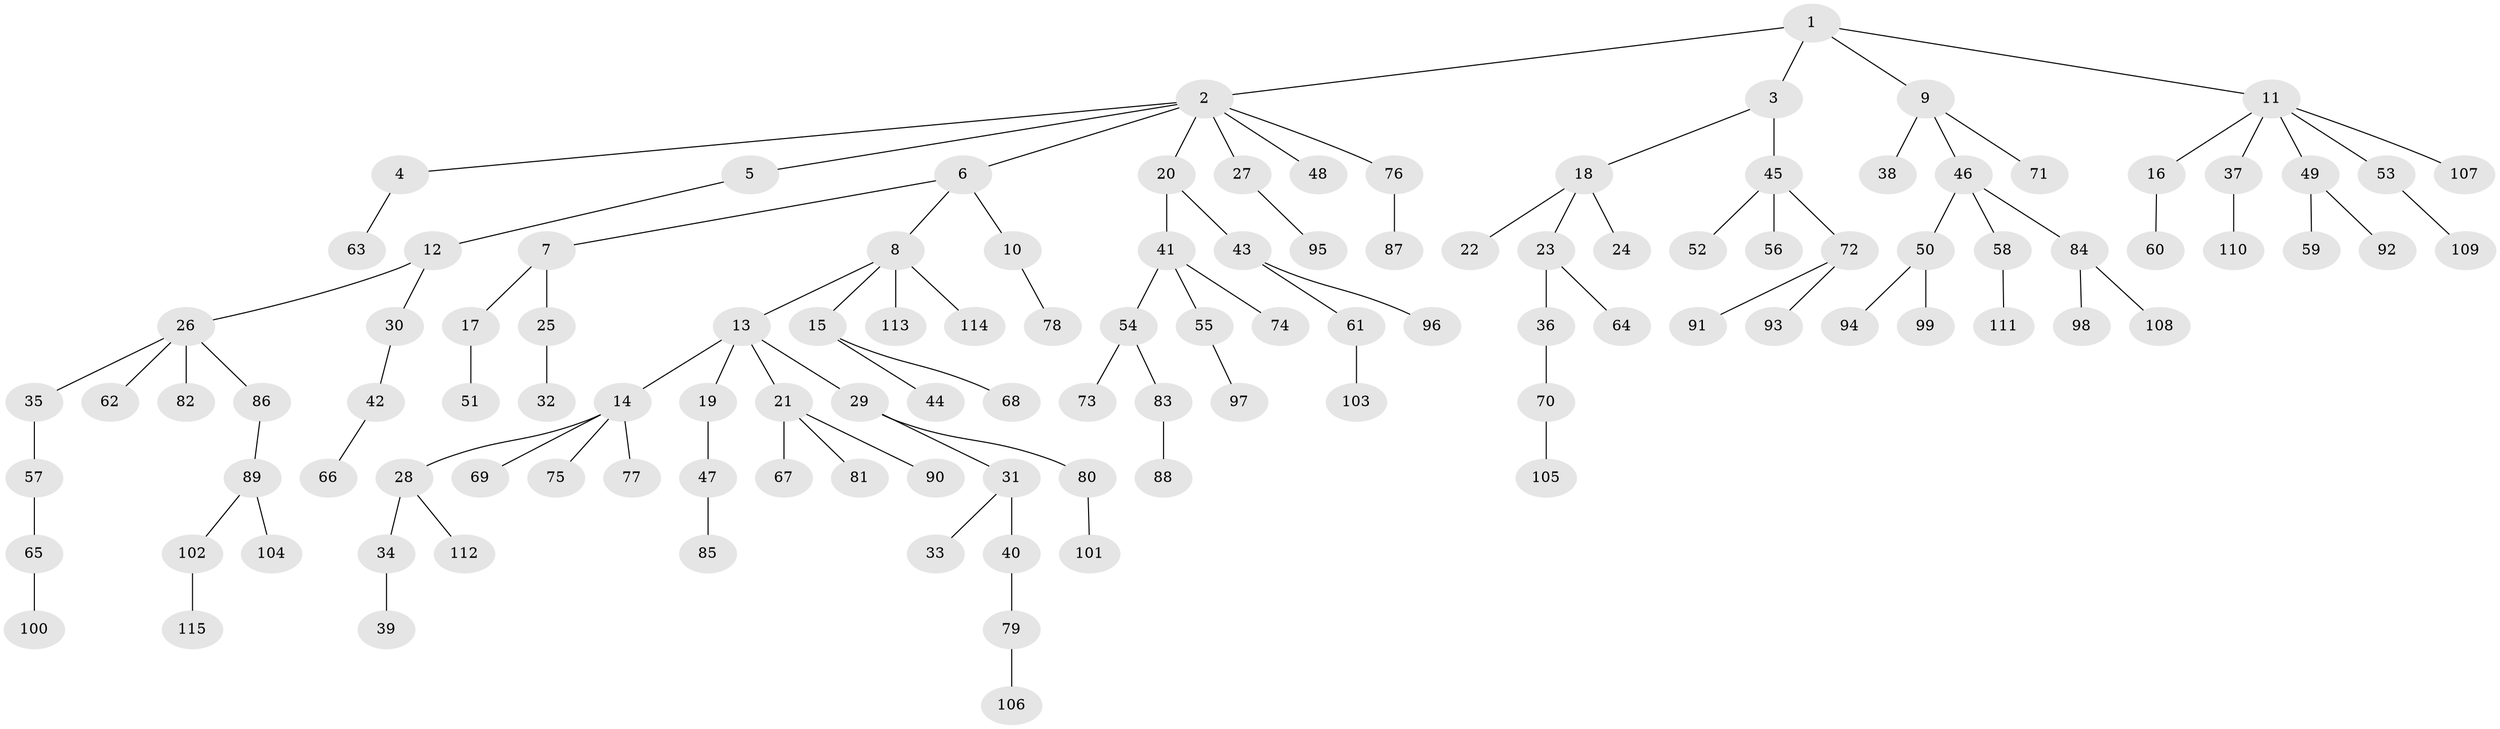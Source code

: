 // Generated by graph-tools (version 1.1) at 2025/02/03/09/25 03:02:24]
// undirected, 115 vertices, 114 edges
graph export_dot {
graph [start="1"]
  node [color=gray90,style=filled];
  1;
  2;
  3;
  4;
  5;
  6;
  7;
  8;
  9;
  10;
  11;
  12;
  13;
  14;
  15;
  16;
  17;
  18;
  19;
  20;
  21;
  22;
  23;
  24;
  25;
  26;
  27;
  28;
  29;
  30;
  31;
  32;
  33;
  34;
  35;
  36;
  37;
  38;
  39;
  40;
  41;
  42;
  43;
  44;
  45;
  46;
  47;
  48;
  49;
  50;
  51;
  52;
  53;
  54;
  55;
  56;
  57;
  58;
  59;
  60;
  61;
  62;
  63;
  64;
  65;
  66;
  67;
  68;
  69;
  70;
  71;
  72;
  73;
  74;
  75;
  76;
  77;
  78;
  79;
  80;
  81;
  82;
  83;
  84;
  85;
  86;
  87;
  88;
  89;
  90;
  91;
  92;
  93;
  94;
  95;
  96;
  97;
  98;
  99;
  100;
  101;
  102;
  103;
  104;
  105;
  106;
  107;
  108;
  109;
  110;
  111;
  112;
  113;
  114;
  115;
  1 -- 2;
  1 -- 3;
  1 -- 9;
  1 -- 11;
  2 -- 4;
  2 -- 5;
  2 -- 6;
  2 -- 20;
  2 -- 27;
  2 -- 48;
  2 -- 76;
  3 -- 18;
  3 -- 45;
  4 -- 63;
  5 -- 12;
  6 -- 7;
  6 -- 8;
  6 -- 10;
  7 -- 17;
  7 -- 25;
  8 -- 13;
  8 -- 15;
  8 -- 113;
  8 -- 114;
  9 -- 38;
  9 -- 46;
  9 -- 71;
  10 -- 78;
  11 -- 16;
  11 -- 37;
  11 -- 49;
  11 -- 53;
  11 -- 107;
  12 -- 26;
  12 -- 30;
  13 -- 14;
  13 -- 19;
  13 -- 21;
  13 -- 29;
  14 -- 28;
  14 -- 69;
  14 -- 75;
  14 -- 77;
  15 -- 44;
  15 -- 68;
  16 -- 60;
  17 -- 51;
  18 -- 22;
  18 -- 23;
  18 -- 24;
  19 -- 47;
  20 -- 41;
  20 -- 43;
  21 -- 67;
  21 -- 81;
  21 -- 90;
  23 -- 36;
  23 -- 64;
  25 -- 32;
  26 -- 35;
  26 -- 62;
  26 -- 82;
  26 -- 86;
  27 -- 95;
  28 -- 34;
  28 -- 112;
  29 -- 31;
  29 -- 80;
  30 -- 42;
  31 -- 33;
  31 -- 40;
  34 -- 39;
  35 -- 57;
  36 -- 70;
  37 -- 110;
  40 -- 79;
  41 -- 54;
  41 -- 55;
  41 -- 74;
  42 -- 66;
  43 -- 61;
  43 -- 96;
  45 -- 52;
  45 -- 56;
  45 -- 72;
  46 -- 50;
  46 -- 58;
  46 -- 84;
  47 -- 85;
  49 -- 59;
  49 -- 92;
  50 -- 94;
  50 -- 99;
  53 -- 109;
  54 -- 73;
  54 -- 83;
  55 -- 97;
  57 -- 65;
  58 -- 111;
  61 -- 103;
  65 -- 100;
  70 -- 105;
  72 -- 91;
  72 -- 93;
  76 -- 87;
  79 -- 106;
  80 -- 101;
  83 -- 88;
  84 -- 98;
  84 -- 108;
  86 -- 89;
  89 -- 102;
  89 -- 104;
  102 -- 115;
}
